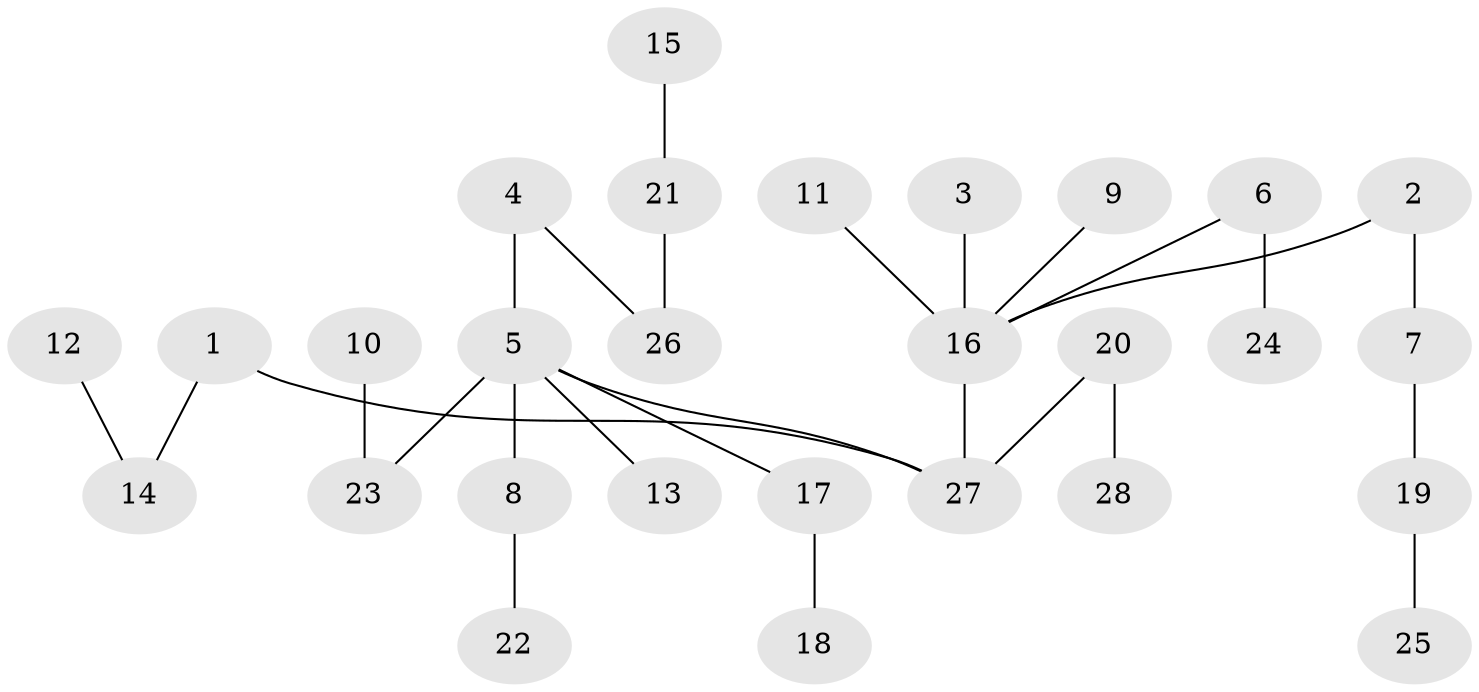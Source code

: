 // original degree distribution, {6: 0.017857142857142856, 7: 0.017857142857142856, 4: 0.05357142857142857, 8: 0.017857142857142856, 2: 0.23214285714285715, 1: 0.5357142857142857, 3: 0.125}
// Generated by graph-tools (version 1.1) at 2025/02/03/09/25 03:02:22]
// undirected, 28 vertices, 27 edges
graph export_dot {
graph [start="1"]
  node [color=gray90,style=filled];
  1;
  2;
  3;
  4;
  5;
  6;
  7;
  8;
  9;
  10;
  11;
  12;
  13;
  14;
  15;
  16;
  17;
  18;
  19;
  20;
  21;
  22;
  23;
  24;
  25;
  26;
  27;
  28;
  1 -- 14 [weight=1.0];
  1 -- 27 [weight=1.0];
  2 -- 7 [weight=1.0];
  2 -- 16 [weight=1.0];
  3 -- 16 [weight=1.0];
  4 -- 5 [weight=1.0];
  4 -- 26 [weight=1.0];
  5 -- 8 [weight=1.0];
  5 -- 13 [weight=1.0];
  5 -- 17 [weight=1.0];
  5 -- 23 [weight=1.0];
  5 -- 27 [weight=1.0];
  6 -- 16 [weight=1.0];
  6 -- 24 [weight=1.0];
  7 -- 19 [weight=1.0];
  8 -- 22 [weight=1.0];
  9 -- 16 [weight=1.0];
  10 -- 23 [weight=1.0];
  11 -- 16 [weight=1.0];
  12 -- 14 [weight=1.0];
  15 -- 21 [weight=1.0];
  16 -- 27 [weight=1.0];
  17 -- 18 [weight=1.0];
  19 -- 25 [weight=1.0];
  20 -- 27 [weight=1.0];
  20 -- 28 [weight=1.0];
  21 -- 26 [weight=1.0];
}
